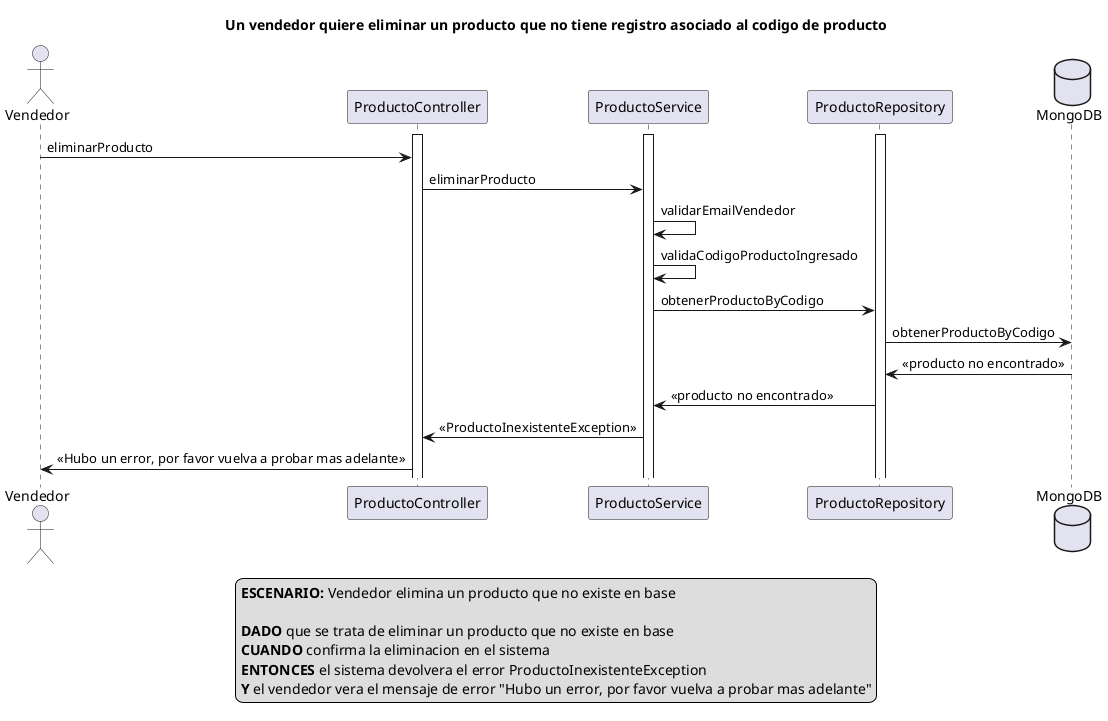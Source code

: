 @startuml
actor Vendedor
activate ProductoController
activate ProductoService
activate ProductoRepository
database MongoDB

title Un vendedor quiere eliminar un producto que no tiene registro asociado al codigo de producto

Vendedor -> ProductoController: eliminarProducto

ProductoController -> ProductoService: eliminarProducto

ProductoService -> ProductoService: validarEmailVendedor

ProductoService -> ProductoService: validaCodigoProductoIngresado

ProductoService -> ProductoRepository: obtenerProductoByCodigo

ProductoRepository -> MongoDB: obtenerProductoByCodigo

MongoDB -> ProductoRepository: <<producto no encontrado>>

ProductoRepository -> ProductoService: <<producto no encontrado>>

ProductoService -> ProductoController: <<ProductoInexistenteException>>

ProductoController -> Vendedor: <<Hubo un error, por favor vuelva a probar mas adelante>>

legend
<b>ESCENARIO:</b> Vendedor elimina un producto que no existe en base

<b>DADO</b> que se trata de eliminar un producto que no existe en base
<b>CUANDO</b> confirma la eliminacion en el sistema  
<b>ENTONCES</b> el sistema devolvera el error ProductoInexistenteException
<b>Y</b> el vendedor vera el mensaje de error "Hubo un error, por favor vuelva a probar mas adelante"
end legend

@enduml